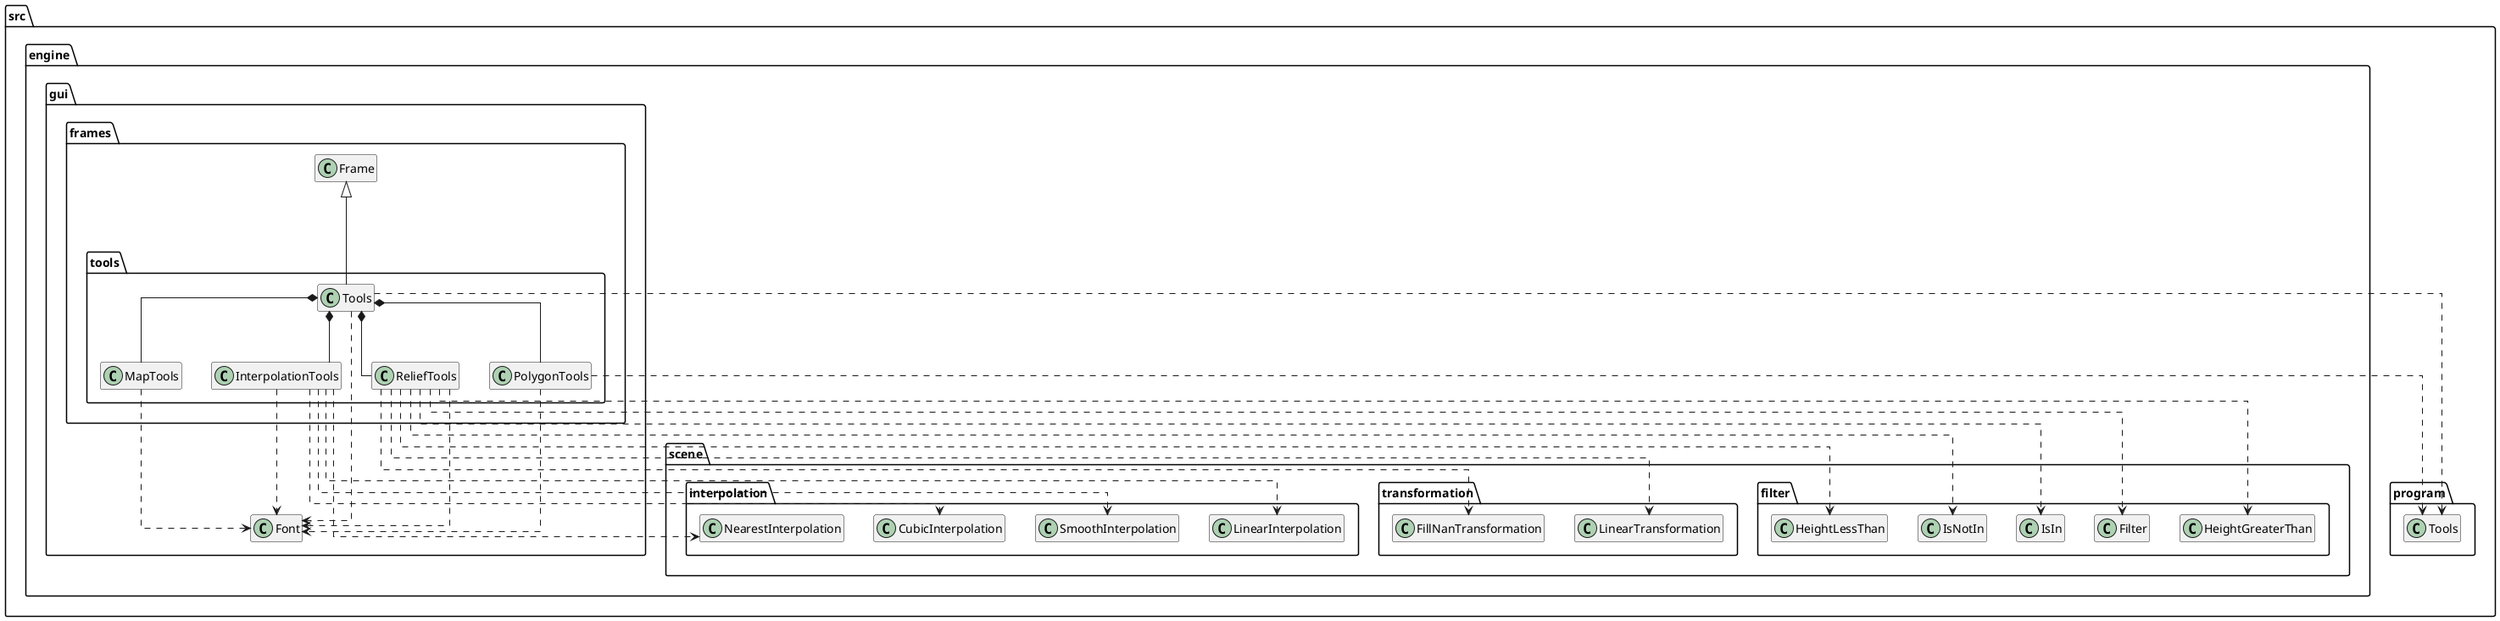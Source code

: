 @startuml

' Template file to use to create the diagrams od the packages.
' Every file must have a sub part called INTERNAL with the internal connections of the package and
' a sub part called EXTERNAL with the external parts.
skinparam linetype polyline
skinparam linetype ortho

!startsub INTERNAL

package src.engine.gui.frames.tools {
    class src.engine.gui.frames.tools.Tools
    class src.engine.gui.frames.tools.ReliefTools
    class src.engine.gui.frames.tools.PolygonTools
    class src.engine.gui.frames.tools.InterpolationTools
    class src.engine.gui.frames.tools.MapTools
}

src.engine.gui.frames.tools.Tools *-- src.engine.gui.frames.tools.ReliefTools
src.engine.gui.frames.tools.Tools *-- src.engine.gui.frames.tools.PolygonTools
src.engine.gui.frames.tools.Tools *-- src.engine.gui.frames.tools.InterpolationTools
src.engine.gui.frames.tools.Tools *-- src.engine.gui.frames.tools.MapTools
!endsub



!startsub EXTERNAL
    src.engine.gui.frames.tools.Tools -u--|> src.engine.gui.frames.Frame
    src.engine.gui.frames.tools.PolygonTools ..> src.program.Tools
    src.engine.gui.frames.tools.Tools ..> src.program.Tools

    src.engine.gui.frames.tools.ReliefTools ..> src.engine.scene.filter.Filter
    src.engine.gui.frames.tools.ReliefTools ..> src.engine.scene.filter.IsIn
    src.engine.gui.frames.tools.ReliefTools ..> src.engine.scene.filter.IsNotIn
    src.engine.gui.frames.tools.ReliefTools ..> src.engine.scene.filter.HeightLessThan
    src.engine.gui.frames.tools.ReliefTools ..> src.engine.scene.filter.HeightGreaterThan
    src.engine.gui.frames.tools.ReliefTools ..> src.engine.scene.transformation.LinearTransformation
    src.engine.gui.frames.tools.ReliefTools ..> src.engine.scene.transformation.FillNanTransformation

    src.engine.gui.frames.tools.InterpolationTools ..> src.engine.scene.interpolation.CubicInterpolation
    src.engine.gui.frames.tools.InterpolationTools ..> src.engine.scene.interpolation.NearestInterpolation
    src.engine.gui.frames.tools.InterpolationTools ..> src.engine.scene.interpolation.LinearInterpolation
    src.engine.gui.frames.tools.InterpolationTools ..> src.engine.scene.interpolation.SmoothInterpolation

    src.engine.gui.frames.tools.InterpolationTools ..> src.engine.gui.Font
    src.engine.gui.frames.tools.MapTools ..> src.engine.gui.Font
    src.engine.gui.frames.tools.PolygonTools ..> src.engine.gui.Font
    src.engine.gui.frames.tools.ReliefTools ..> src.engine.gui.Font
    src.engine.gui.frames.tools.Tools ..> src.engine.gui.Font
!endsub

hide members

@enduml